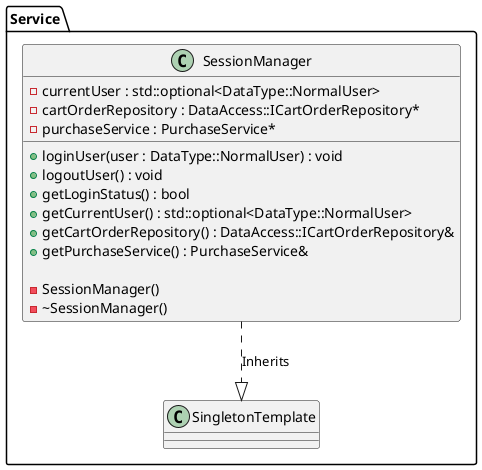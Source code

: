 @startuml

namespace Service {
    class SessionManager {
        - currentUser : std::optional<DataType::NormalUser>
        - cartOrderRepository : DataAccess::ICartOrderRepository*
        - purchaseService : PurchaseService*

        + loginUser(user : DataType::NormalUser) : void
        + logoutUser() : void
        + getLoginStatus() : bool
        + getCurrentUser() : std::optional<DataType::NormalUser>
        + getCartOrderRepository() : DataAccess::ICartOrderRepository&
        + getPurchaseService() : PurchaseService&

        {method} - SessionManager()
        {method} - ~SessionManager()
    }
    SessionManager ..|> SingletonTemplate : Inherits
}


@enduml